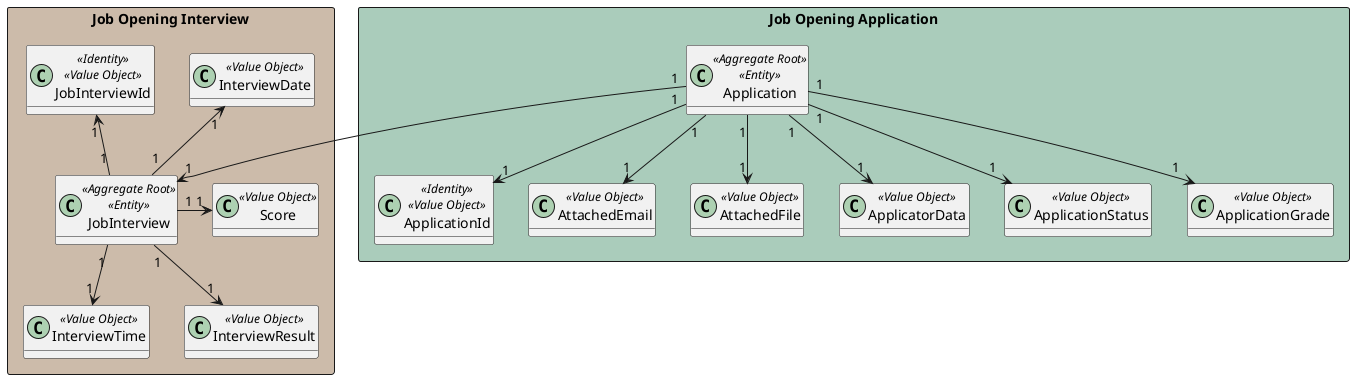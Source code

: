 @startuml
'https://plantuml.com/class-diagram

hide methods


rectangle "Job Opening Application" #aaccbb {
    class Application<<Aggregate Root>><<Entity>>{}
    class ApplicationId<<Identity>><<Value Object>>{}
    class AttachedEmail<<Value Object>>{}
    class AttachedFile<<Value Object>>{}
    class ApplicatorData<<Value Object>>{}
    class ApplicationStatus<<Value Object>>{}
    class ApplicationGrade<<Value Object>>{}
}







  rectangle "Job Opening Interview" #ccbbaa {
      class JobInterview <<Aggregate Root>><<Entity>>{}
      class JobInterviewId<<Identity>><<Value Object>>{}
      class InterviewDate<<Value Object>>{}
      class InterviewTime<<Value Object>>{}
      class Score<<Value Object>>{}
      class InterviewResult<<Value Object>>{}
  }








Application "1" --> "1" ApplicationId
Application "1" --> "1" AttachedEmail
Application "1" --> "1" AttachedFile
Application "1" --> "1" ApplicatorData
Application "1" --> "1" ApplicationStatus
Application "1" --> "1" ApplicationGrade

JobInterview "1" -up-> "1" JobInterviewId
JobInterview "1" -up-> "1" InterviewDate
JobInterview "1" --> "1" InterviewTime
JobInterview "1" -> "1" Score
JobInterview "1" --> "1" InterviewResult

Application "1" --> "1" JobInterview

@enduml